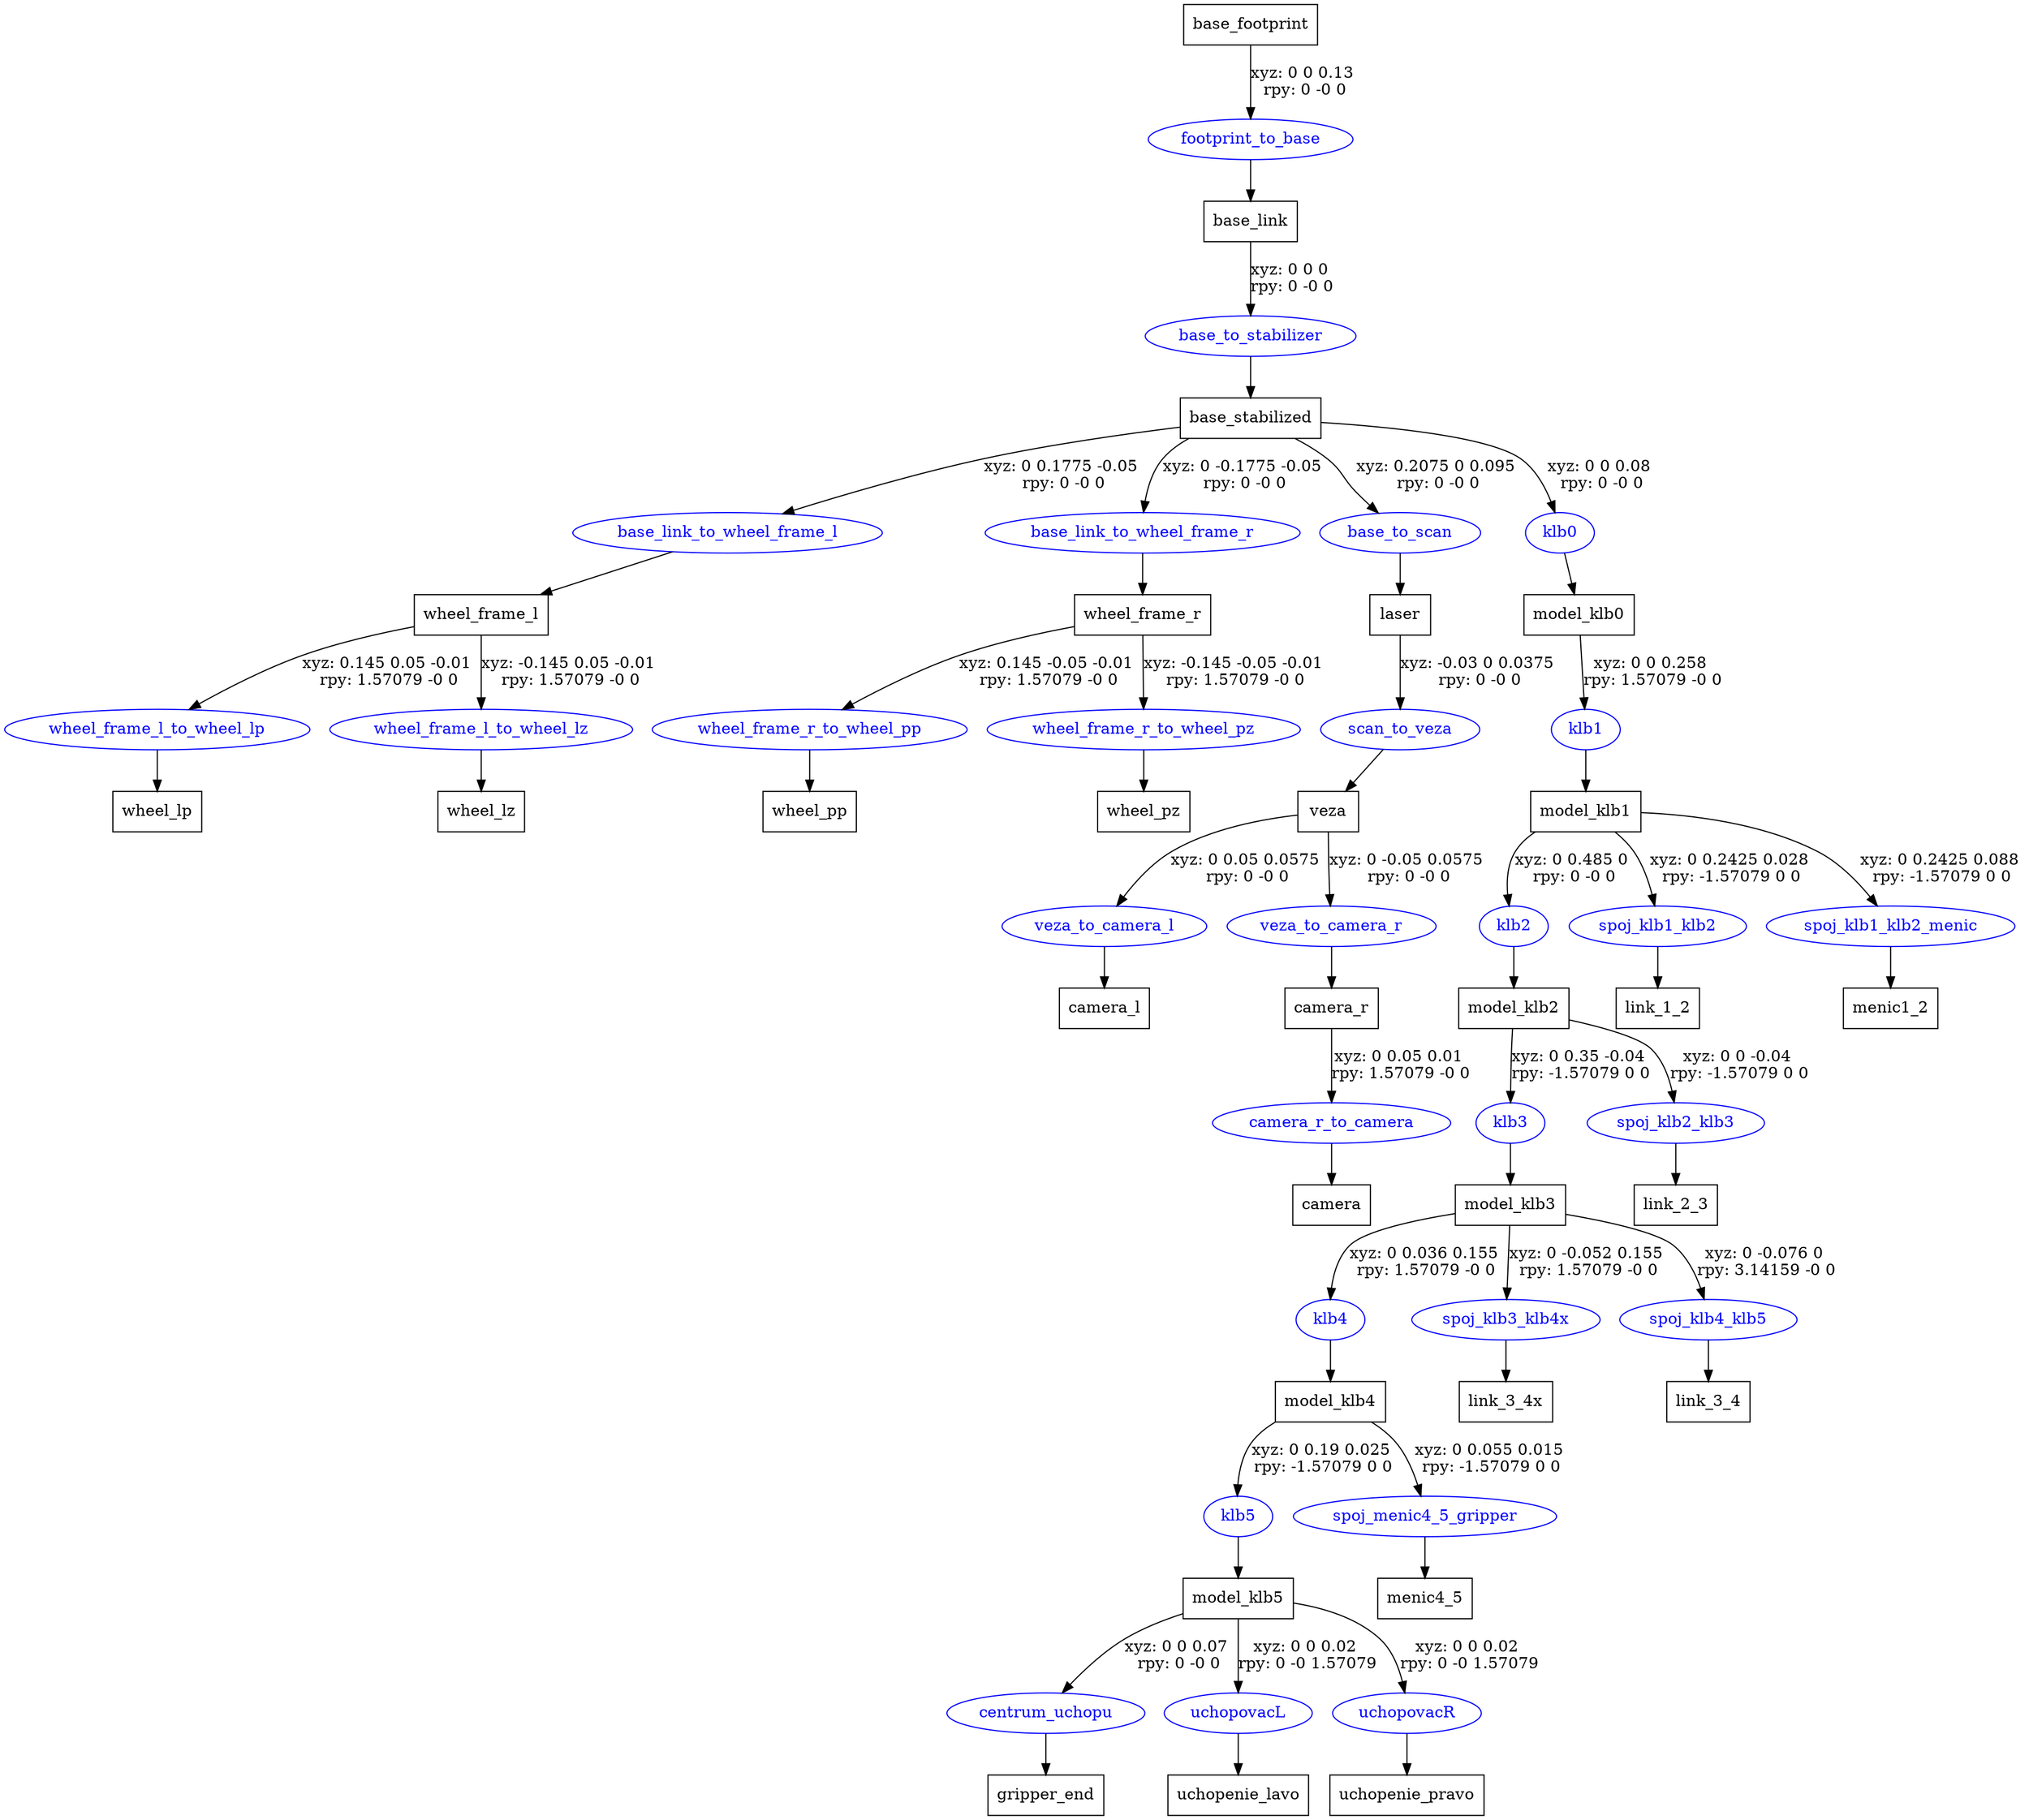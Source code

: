 digraph G {
node [shape=box];
"base_footprint" [label="base_footprint"];
"base_link" [label="base_link"];
"base_stabilized" [label="base_stabilized"];
"wheel_frame_l" [label="wheel_frame_l"];
"wheel_lp" [label="wheel_lp"];
"wheel_lz" [label="wheel_lz"];
"wheel_frame_r" [label="wheel_frame_r"];
"wheel_pp" [label="wheel_pp"];
"wheel_pz" [label="wheel_pz"];
"laser" [label="laser"];
"veza" [label="veza"];
"camera_l" [label="camera_l"];
"camera_r" [label="camera_r"];
"camera" [label="camera"];
"model_klb0" [label="model_klb0"];
"model_klb1" [label="model_klb1"];
"model_klb2" [label="model_klb2"];
"model_klb3" [label="model_klb3"];
"model_klb4" [label="model_klb4"];
"model_klb5" [label="model_klb5"];
"gripper_end" [label="gripper_end"];
"uchopenie_lavo" [label="uchopenie_lavo"];
"uchopenie_pravo" [label="uchopenie_pravo"];
"menic4_5" [label="menic4_5"];
"link_3_4x" [label="link_3_4x"];
"link_3_4" [label="link_3_4"];
"link_2_3" [label="link_2_3"];
"link_1_2" [label="link_1_2"];
"menic1_2" [label="menic1_2"];
node [shape=ellipse, color=blue, fontcolor=blue];
"base_footprint" -> "footprint_to_base" [label="xyz: 0 0 0.13 \nrpy: 0 -0 0"]
"footprint_to_base" -> "base_link"
"base_link" -> "base_to_stabilizer" [label="xyz: 0 0 0 \nrpy: 0 -0 0"]
"base_to_stabilizer" -> "base_stabilized"
"base_stabilized" -> "base_link_to_wheel_frame_l" [label="xyz: 0 0.1775 -0.05 \nrpy: 0 -0 0"]
"base_link_to_wheel_frame_l" -> "wheel_frame_l"
"wheel_frame_l" -> "wheel_frame_l_to_wheel_lp" [label="xyz: 0.145 0.05 -0.01 \nrpy: 1.57079 -0 0"]
"wheel_frame_l_to_wheel_lp" -> "wheel_lp"
"wheel_frame_l" -> "wheel_frame_l_to_wheel_lz" [label="xyz: -0.145 0.05 -0.01 \nrpy: 1.57079 -0 0"]
"wheel_frame_l_to_wheel_lz" -> "wheel_lz"
"base_stabilized" -> "base_link_to_wheel_frame_r" [label="xyz: 0 -0.1775 -0.05 \nrpy: 0 -0 0"]
"base_link_to_wheel_frame_r" -> "wheel_frame_r"
"wheel_frame_r" -> "wheel_frame_r_to_wheel_pp" [label="xyz: 0.145 -0.05 -0.01 \nrpy: 1.57079 -0 0"]
"wheel_frame_r_to_wheel_pp" -> "wheel_pp"
"wheel_frame_r" -> "wheel_frame_r_to_wheel_pz" [label="xyz: -0.145 -0.05 -0.01 \nrpy: 1.57079 -0 0"]
"wheel_frame_r_to_wheel_pz" -> "wheel_pz"
"base_stabilized" -> "base_to_scan" [label="xyz: 0.2075 0 0.095 \nrpy: 0 -0 0"]
"base_to_scan" -> "laser"
"laser" -> "scan_to_veza" [label="xyz: -0.03 0 0.0375 \nrpy: 0 -0 0"]
"scan_to_veza" -> "veza"
"veza" -> "veza_to_camera_l" [label="xyz: 0 0.05 0.0575 \nrpy: 0 -0 0"]
"veza_to_camera_l" -> "camera_l"
"veza" -> "veza_to_camera_r" [label="xyz: 0 -0.05 0.0575 \nrpy: 0 -0 0"]
"veza_to_camera_r" -> "camera_r"
"camera_r" -> "camera_r_to_camera" [label="xyz: 0 0.05 0.01 \nrpy: 1.57079 -0 0"]
"camera_r_to_camera" -> "camera"
"base_stabilized" -> "klb0" [label="xyz: 0 0 0.08 \nrpy: 0 -0 0"]
"klb0" -> "model_klb0"
"model_klb0" -> "klb1" [label="xyz: 0 0 0.258 \nrpy: 1.57079 -0 0"]
"klb1" -> "model_klb1"
"model_klb1" -> "klb2" [label="xyz: 0 0.485 0 \nrpy: 0 -0 0"]
"klb2" -> "model_klb2"
"model_klb2" -> "klb3" [label="xyz: 0 0.35 -0.04 \nrpy: -1.57079 0 0"]
"klb3" -> "model_klb3"
"model_klb3" -> "klb4" [label="xyz: 0 0.036 0.155 \nrpy: 1.57079 -0 0"]
"klb4" -> "model_klb4"
"model_klb4" -> "klb5" [label="xyz: 0 0.19 0.025 \nrpy: -1.57079 0 0"]
"klb5" -> "model_klb5"
"model_klb5" -> "centrum_uchopu" [label="xyz: 0 0 0.07 \nrpy: 0 -0 0"]
"centrum_uchopu" -> "gripper_end"
"model_klb5" -> "uchopovacL" [label="xyz: 0 0 0.02 \nrpy: 0 -0 1.57079"]
"uchopovacL" -> "uchopenie_lavo"
"model_klb5" -> "uchopovacR" [label="xyz: 0 0 0.02 \nrpy: 0 -0 1.57079"]
"uchopovacR" -> "uchopenie_pravo"
"model_klb4" -> "spoj_menic4_5_gripper" [label="xyz: 0 0.055 0.015 \nrpy: -1.57079 0 0"]
"spoj_menic4_5_gripper" -> "menic4_5"
"model_klb3" -> "spoj_klb3_klb4x" [label="xyz: 0 -0.052 0.155 \nrpy: 1.57079 -0 0"]
"spoj_klb3_klb4x" -> "link_3_4x"
"model_klb3" -> "spoj_klb4_klb5" [label="xyz: 0 -0.076 0 \nrpy: 3.14159 -0 0"]
"spoj_klb4_klb5" -> "link_3_4"
"model_klb2" -> "spoj_klb2_klb3" [label="xyz: 0 0 -0.04 \nrpy: -1.57079 0 0"]
"spoj_klb2_klb3" -> "link_2_3"
"model_klb1" -> "spoj_klb1_klb2" [label="xyz: 0 0.2425 0.028 \nrpy: -1.57079 0 0"]
"spoj_klb1_klb2" -> "link_1_2"
"model_klb1" -> "spoj_klb1_klb2_menic" [label="xyz: 0 0.2425 0.088 \nrpy: -1.57079 0 0"]
"spoj_klb1_klb2_menic" -> "menic1_2"
}
